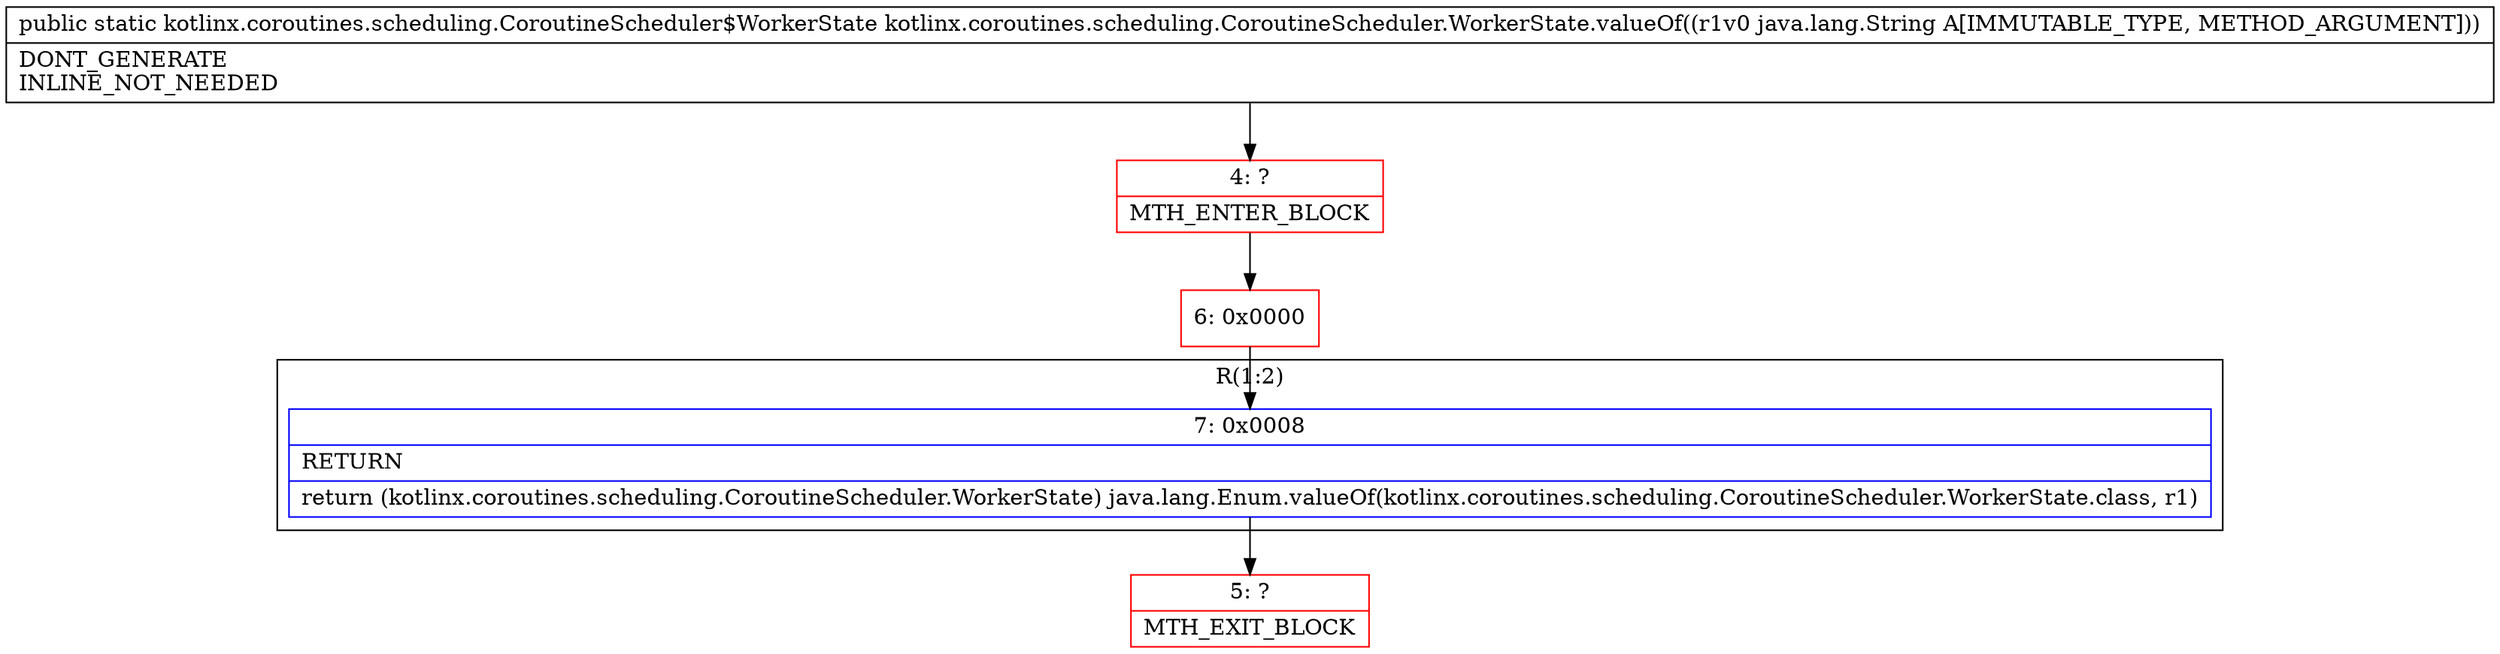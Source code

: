 digraph "CFG forkotlinx.coroutines.scheduling.CoroutineScheduler.WorkerState.valueOf(Ljava\/lang\/String;)Lkotlinx\/coroutines\/scheduling\/CoroutineScheduler$WorkerState;" {
subgraph cluster_Region_832874076 {
label = "R(1:2)";
node [shape=record,color=blue];
Node_7 [shape=record,label="{7\:\ 0x0008|RETURN\l|return (kotlinx.coroutines.scheduling.CoroutineScheduler.WorkerState) java.lang.Enum.valueOf(kotlinx.coroutines.scheduling.CoroutineScheduler.WorkerState.class, r1)\l}"];
}
Node_4 [shape=record,color=red,label="{4\:\ ?|MTH_ENTER_BLOCK\l}"];
Node_6 [shape=record,color=red,label="{6\:\ 0x0000}"];
Node_5 [shape=record,color=red,label="{5\:\ ?|MTH_EXIT_BLOCK\l}"];
MethodNode[shape=record,label="{public static kotlinx.coroutines.scheduling.CoroutineScheduler$WorkerState kotlinx.coroutines.scheduling.CoroutineScheduler.WorkerState.valueOf((r1v0 java.lang.String A[IMMUTABLE_TYPE, METHOD_ARGUMENT]))  | DONT_GENERATE\lINLINE_NOT_NEEDED\l}"];
MethodNode -> Node_4;Node_7 -> Node_5;
Node_4 -> Node_6;
Node_6 -> Node_7;
}

